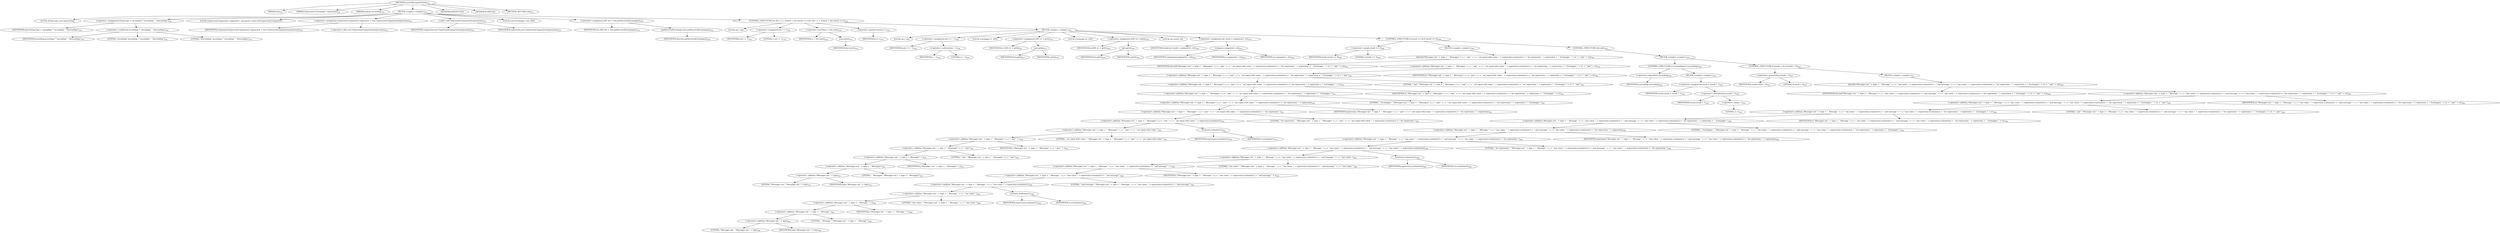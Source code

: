 digraph "assertMessagesSorted" {  
"865" [label = <(METHOD,assertMessagesSorted)<SUB>331</SUB>> ]
"52" [label = <(PARAM,this)<SUB>331</SUB>> ]
"866" [label = <(PARAM,Expression&lt;Exchange&gt; expression)<SUB>331</SUB>> ]
"867" [label = <(PARAM,boolean ascending)<SUB>331</SUB>> ]
"868" [label = <(BLOCK,&lt;empty&gt;,&lt;empty&gt;)<SUB>331</SUB>> ]
"869" [label = <(LOCAL,String type: java.lang.String)> ]
"870" [label = <(&lt;operator&gt;.assignment,String type = ascending ? &quot;ascending&quot; : &quot;descending&quot;)<SUB>332</SUB>> ]
"871" [label = <(IDENTIFIER,type,String type = ascending ? &quot;ascending&quot; : &quot;descending&quot;)<SUB>332</SUB>> ]
"872" [label = <(&lt;operator&gt;.conditional,ascending ? &quot;ascending&quot; : &quot;descending&quot;)<SUB>332</SUB>> ]
"873" [label = <(IDENTIFIER,ascending,ascending ? &quot;ascending&quot; : &quot;descending&quot;)<SUB>332</SUB>> ]
"874" [label = <(LITERAL,&quot;ascending&quot;,ascending ? &quot;ascending&quot; : &quot;descending&quot;)<SUB>332</SUB>> ]
"875" [label = <(LITERAL,&quot;descending&quot;,ascending ? &quot;ascending&quot; : &quot;descending&quot;)<SUB>332</SUB>> ]
"50" [label = <(LOCAL,ExpressionComparator comparator: org.apache.camel.util.ExpressionComparator)> ]
"876" [label = <(&lt;operator&gt;.assignment,ExpressionComparator comparator = new ExpressionComparator(expression))<SUB>333</SUB>> ]
"877" [label = <(IDENTIFIER,comparator,ExpressionComparator comparator = new ExpressionComparator(expression))<SUB>333</SUB>> ]
"878" [label = <(&lt;operator&gt;.alloc,new ExpressionComparator(expression))<SUB>333</SUB>> ]
"879" [label = <(&lt;init&gt;,new ExpressionComparator(expression))<SUB>333</SUB>> ]
"49" [label = <(IDENTIFIER,comparator,new ExpressionComparator(expression))<SUB>333</SUB>> ]
"880" [label = <(IDENTIFIER,expression,new ExpressionComparator(expression))<SUB>333</SUB>> ]
"881" [label = <(LOCAL,List&lt;Exchange&gt; list: ANY)> ]
"882" [label = <(&lt;operator&gt;.assignment,ANY list = this.getReceivedExchanges())<SUB>334</SUB>> ]
"883" [label = <(IDENTIFIER,list,ANY list = this.getReceivedExchanges())<SUB>334</SUB>> ]
"884" [label = <(getReceivedExchanges,this.getReceivedExchanges())<SUB>334</SUB>> ]
"51" [label = <(IDENTIFIER,this,this.getReceivedExchanges())<SUB>334</SUB>> ]
"885" [label = <(CONTROL_STRUCTURE,for (int i = 1; Some(i &lt; list.size()); i++),for (int i = 1; Some(i &lt; list.size()); i++))<SUB>335</SUB>> ]
"886" [label = <(LOCAL,int i: int)> ]
"887" [label = <(&lt;operator&gt;.assignment,int i = 1)<SUB>335</SUB>> ]
"888" [label = <(IDENTIFIER,i,int i = 1)<SUB>335</SUB>> ]
"889" [label = <(LITERAL,1,int i = 1)<SUB>335</SUB>> ]
"890" [label = <(&lt;operator&gt;.lessThan,i &lt; list.size())<SUB>335</SUB>> ]
"891" [label = <(IDENTIFIER,i,i &lt; list.size())<SUB>335</SUB>> ]
"892" [label = <(size,size())<SUB>335</SUB>> ]
"893" [label = <(IDENTIFIER,list,size())<SUB>335</SUB>> ]
"894" [label = <(&lt;operator&gt;.postIncrement,i++)<SUB>335</SUB>> ]
"895" [label = <(IDENTIFIER,i,i++)<SUB>335</SUB>> ]
"896" [label = <(BLOCK,&lt;empty&gt;,&lt;empty&gt;)<SUB>335</SUB>> ]
"897" [label = <(LOCAL,int j: int)> ]
"898" [label = <(&lt;operator&gt;.assignment,int j = i - 1)<SUB>336</SUB>> ]
"899" [label = <(IDENTIFIER,j,int j = i - 1)<SUB>336</SUB>> ]
"900" [label = <(&lt;operator&gt;.subtraction,i - 1)<SUB>336</SUB>> ]
"901" [label = <(IDENTIFIER,i,i - 1)<SUB>336</SUB>> ]
"902" [label = <(LITERAL,1,i - 1)<SUB>336</SUB>> ]
"903" [label = <(LOCAL,Exchange e1: ANY)> ]
"904" [label = <(&lt;operator&gt;.assignment,ANY e1 = get(j))<SUB>337</SUB>> ]
"905" [label = <(IDENTIFIER,e1,ANY e1 = get(j))<SUB>337</SUB>> ]
"906" [label = <(get,get(j))<SUB>337</SUB>> ]
"907" [label = <(IDENTIFIER,list,get(j))<SUB>337</SUB>> ]
"908" [label = <(IDENTIFIER,j,get(j))<SUB>337</SUB>> ]
"909" [label = <(LOCAL,Exchange e2: ANY)> ]
"910" [label = <(&lt;operator&gt;.assignment,ANY e2 = get(i))<SUB>338</SUB>> ]
"911" [label = <(IDENTIFIER,e2,ANY e2 = get(i))<SUB>338</SUB>> ]
"912" [label = <(get,get(i))<SUB>338</SUB>> ]
"913" [label = <(IDENTIFIER,list,get(i))<SUB>338</SUB>> ]
"914" [label = <(IDENTIFIER,i,get(i))<SUB>338</SUB>> ]
"915" [label = <(LOCAL,int result: int)> ]
"916" [label = <(&lt;operator&gt;.assignment,int result = compare(e1, e2))<SUB>339</SUB>> ]
"917" [label = <(IDENTIFIER,result,int result = compare(e1, e2))<SUB>339</SUB>> ]
"918" [label = <(compare,compare(e1, e2))<SUB>339</SUB>> ]
"919" [label = <(IDENTIFIER,comparator,compare(e1, e2))<SUB>339</SUB>> ]
"920" [label = <(IDENTIFIER,e1,compare(e1, e2))<SUB>339</SUB>> ]
"921" [label = <(IDENTIFIER,e2,compare(e1, e2))<SUB>339</SUB>> ]
"922" [label = <(CONTROL_STRUCTURE,if (result == 0),if (result == 0))<SUB>340</SUB>> ]
"923" [label = <(&lt;operator&gt;.equals,result == 0)<SUB>340</SUB>> ]
"924" [label = <(IDENTIFIER,result,result == 0)<SUB>340</SUB>> ]
"925" [label = <(LITERAL,0,result == 0)<SUB>340</SUB>> ]
"926" [label = <(BLOCK,&lt;empty&gt;,&lt;empty&gt;)<SUB>340</SUB>> ]
"927" [label = <(fail,fail(&quot;Messages not &quot; + type + &quot;. Messages&quot; + j + &quot; and &quot; + i + &quot; are equal with value: &quot; + expression.evaluate(e1) + &quot; for expression: &quot; + expression + &quot;. Exchanges: &quot; + e1 + &quot; and &quot; + e2))<SUB>341</SUB>> ]
"53" [label = <(IDENTIFIER,this,fail(&quot;Messages not &quot; + type + &quot;. Messages&quot; + j + &quot; and &quot; + i + &quot; are equal with value: &quot; + expression.evaluate(e1) + &quot; for expression: &quot; + expression + &quot;. Exchanges: &quot; + e1 + &quot; and &quot; + e2))<SUB>341</SUB>> ]
"928" [label = <(&lt;operator&gt;.addition,&quot;Messages not &quot; + type + &quot;. Messages&quot; + j + &quot; and &quot; + i + &quot; are equal with value: &quot; + expression.evaluate(e1) + &quot; for expression: &quot; + expression + &quot;. Exchanges: &quot; + e1 + &quot; and &quot; + e2)<SUB>341</SUB>> ]
"929" [label = <(&lt;operator&gt;.addition,&quot;Messages not &quot; + type + &quot;. Messages&quot; + j + &quot; and &quot; + i + &quot; are equal with value: &quot; + expression.evaluate(e1) + &quot; for expression: &quot; + expression + &quot;. Exchanges: &quot; + e1 + &quot; and &quot;)<SUB>341</SUB>> ]
"930" [label = <(&lt;operator&gt;.addition,&quot;Messages not &quot; + type + &quot;. Messages&quot; + j + &quot; and &quot; + i + &quot; are equal with value: &quot; + expression.evaluate(e1) + &quot; for expression: &quot; + expression + &quot;. Exchanges: &quot; + e1)<SUB>341</SUB>> ]
"931" [label = <(&lt;operator&gt;.addition,&quot;Messages not &quot; + type + &quot;. Messages&quot; + j + &quot; and &quot; + i + &quot; are equal with value: &quot; + expression.evaluate(e1) + &quot; for expression: &quot; + expression + &quot;. Exchanges: &quot;)<SUB>341</SUB>> ]
"932" [label = <(&lt;operator&gt;.addition,&quot;Messages not &quot; + type + &quot;. Messages&quot; + j + &quot; and &quot; + i + &quot; are equal with value: &quot; + expression.evaluate(e1) + &quot; for expression: &quot; + expression)<SUB>341</SUB>> ]
"933" [label = <(&lt;operator&gt;.addition,&quot;Messages not &quot; + type + &quot;. Messages&quot; + j + &quot; and &quot; + i + &quot; are equal with value: &quot; + expression.evaluate(e1) + &quot; for expression: &quot;)<SUB>341</SUB>> ]
"934" [label = <(&lt;operator&gt;.addition,&quot;Messages not &quot; + type + &quot;. Messages&quot; + j + &quot; and &quot; + i + &quot; are equal with value: &quot; + expression.evaluate(e1))<SUB>341</SUB>> ]
"935" [label = <(&lt;operator&gt;.addition,&quot;Messages not &quot; + type + &quot;. Messages&quot; + j + &quot; and &quot; + i + &quot; are equal with value: &quot;)<SUB>341</SUB>> ]
"936" [label = <(&lt;operator&gt;.addition,&quot;Messages not &quot; + type + &quot;. Messages&quot; + j + &quot; and &quot; + i)<SUB>341</SUB>> ]
"937" [label = <(&lt;operator&gt;.addition,&quot;Messages not &quot; + type + &quot;. Messages&quot; + j + &quot; and &quot;)<SUB>341</SUB>> ]
"938" [label = <(&lt;operator&gt;.addition,&quot;Messages not &quot; + type + &quot;. Messages&quot; + j)<SUB>341</SUB>> ]
"939" [label = <(&lt;operator&gt;.addition,&quot;Messages not &quot; + type + &quot;. Messages&quot;)<SUB>341</SUB>> ]
"940" [label = <(&lt;operator&gt;.addition,&quot;Messages not &quot; + type)<SUB>341</SUB>> ]
"941" [label = <(LITERAL,&quot;Messages not &quot;,&quot;Messages not &quot; + type)<SUB>341</SUB>> ]
"942" [label = <(IDENTIFIER,type,&quot;Messages not &quot; + type)<SUB>341</SUB>> ]
"943" [label = <(LITERAL,&quot;. Messages&quot;,&quot;Messages not &quot; + type + &quot;. Messages&quot;)<SUB>341</SUB>> ]
"944" [label = <(IDENTIFIER,j,&quot;Messages not &quot; + type + &quot;. Messages&quot; + j)<SUB>341</SUB>> ]
"945" [label = <(LITERAL,&quot; and &quot;,&quot;Messages not &quot; + type + &quot;. Messages&quot; + j + &quot; and &quot;)<SUB>341</SUB>> ]
"946" [label = <(IDENTIFIER,i,&quot;Messages not &quot; + type + &quot;. Messages&quot; + j + &quot; and &quot; + i)<SUB>341</SUB>> ]
"947" [label = <(LITERAL,&quot; are equal with value: &quot;,&quot;Messages not &quot; + type + &quot;. Messages&quot; + j + &quot; and &quot; + i + &quot; are equal with value: &quot;)<SUB>341</SUB>> ]
"948" [label = <(evaluate,evaluate(e1))<SUB>341</SUB>> ]
"949" [label = <(IDENTIFIER,expression,evaluate(e1))<SUB>341</SUB>> ]
"950" [label = <(IDENTIFIER,e1,evaluate(e1))<SUB>341</SUB>> ]
"951" [label = <(LITERAL,&quot; for expression: &quot;,&quot;Messages not &quot; + type + &quot;. Messages&quot; + j + &quot; and &quot; + i + &quot; are equal with value: &quot; + expression.evaluate(e1) + &quot; for expression: &quot;)<SUB>341</SUB>> ]
"952" [label = <(IDENTIFIER,expression,&quot;Messages not &quot; + type + &quot;. Messages&quot; + j + &quot; and &quot; + i + &quot; are equal with value: &quot; + expression.evaluate(e1) + &quot; for expression: &quot; + expression)<SUB>341</SUB>> ]
"953" [label = <(LITERAL,&quot;. Exchanges: &quot;,&quot;Messages not &quot; + type + &quot;. Messages&quot; + j + &quot; and &quot; + i + &quot; are equal with value: &quot; + expression.evaluate(e1) + &quot; for expression: &quot; + expression + &quot;. Exchanges: &quot;)<SUB>341</SUB>> ]
"954" [label = <(IDENTIFIER,e1,&quot;Messages not &quot; + type + &quot;. Messages&quot; + j + &quot; and &quot; + i + &quot; are equal with value: &quot; + expression.evaluate(e1) + &quot; for expression: &quot; + expression + &quot;. Exchanges: &quot; + e1)<SUB>341</SUB>> ]
"955" [label = <(LITERAL,&quot; and &quot;,&quot;Messages not &quot; + type + &quot;. Messages&quot; + j + &quot; and &quot; + i + &quot; are equal with value: &quot; + expression.evaluate(e1) + &quot; for expression: &quot; + expression + &quot;. Exchanges: &quot; + e1 + &quot; and &quot;)<SUB>341</SUB>> ]
"956" [label = <(IDENTIFIER,e2,&quot;Messages not &quot; + type + &quot;. Messages&quot; + j + &quot; and &quot; + i + &quot; are equal with value: &quot; + expression.evaluate(e1) + &quot; for expression: &quot; + expression + &quot;. Exchanges: &quot; + e1 + &quot; and &quot; + e2)<SUB>342</SUB>> ]
"957" [label = <(CONTROL_STRUCTURE,else,else)<SUB>343</SUB>> ]
"958" [label = <(BLOCK,&lt;empty&gt;,&lt;empty&gt;)<SUB>343</SUB>> ]
"959" [label = <(CONTROL_STRUCTURE,if (!ascending),if (!ascending))<SUB>344</SUB>> ]
"960" [label = <(&lt;operator&gt;.logicalNot,!ascending)<SUB>344</SUB>> ]
"961" [label = <(IDENTIFIER,ascending,!ascending)<SUB>344</SUB>> ]
"962" [label = <(BLOCK,&lt;empty&gt;,&lt;empty&gt;)<SUB>344</SUB>> ]
"963" [label = <(&lt;operator&gt;.assignment,result = result * -1)<SUB>345</SUB>> ]
"964" [label = <(IDENTIFIER,result,result = result * -1)<SUB>345</SUB>> ]
"965" [label = <(&lt;operator&gt;.multiplication,result * -1)<SUB>345</SUB>> ]
"966" [label = <(IDENTIFIER,result,result * -1)<SUB>345</SUB>> ]
"967" [label = <(&lt;operator&gt;.minus,-1)<SUB>345</SUB>> ]
"968" [label = <(LITERAL,1,-1)<SUB>345</SUB>> ]
"969" [label = <(CONTROL_STRUCTURE,if (result &gt; 0),if (result &gt; 0))<SUB>347</SUB>> ]
"970" [label = <(&lt;operator&gt;.greaterThan,result &gt; 0)<SUB>347</SUB>> ]
"971" [label = <(IDENTIFIER,result,result &gt; 0)<SUB>347</SUB>> ]
"972" [label = <(LITERAL,0,result &gt; 0)<SUB>347</SUB>> ]
"973" [label = <(BLOCK,&lt;empty&gt;,&lt;empty&gt;)<SUB>347</SUB>> ]
"974" [label = <(fail,fail(&quot;Messages not &quot; + type + &quot;. Message &quot; + j + &quot; has value: &quot; + expression.evaluate(e1) + &quot; and message &quot; + i + &quot; has value: &quot; + expression.evaluate(e2) + &quot; for expression: &quot; + expression + &quot;. Exchanges: &quot; + e1 + &quot; and &quot; + e2))<SUB>348</SUB>> ]
"54" [label = <(IDENTIFIER,this,fail(&quot;Messages not &quot; + type + &quot;. Message &quot; + j + &quot; has value: &quot; + expression.evaluate(e1) + &quot; and message &quot; + i + &quot; has value: &quot; + expression.evaluate(e2) + &quot; for expression: &quot; + expression + &quot;. Exchanges: &quot; + e1 + &quot; and &quot; + e2))<SUB>348</SUB>> ]
"975" [label = <(&lt;operator&gt;.addition,&quot;Messages not &quot; + type + &quot;. Message &quot; + j + &quot; has value: &quot; + expression.evaluate(e1) + &quot; and message &quot; + i + &quot; has value: &quot; + expression.evaluate(e2) + &quot; for expression: &quot; + expression + &quot;. Exchanges: &quot; + e1 + &quot; and &quot; + e2)<SUB>348</SUB>> ]
"976" [label = <(&lt;operator&gt;.addition,&quot;Messages not &quot; + type + &quot;. Message &quot; + j + &quot; has value: &quot; + expression.evaluate(e1) + &quot; and message &quot; + i + &quot; has value: &quot; + expression.evaluate(e2) + &quot; for expression: &quot; + expression + &quot;. Exchanges: &quot; + e1 + &quot; and &quot;)<SUB>348</SUB>> ]
"977" [label = <(&lt;operator&gt;.addition,&quot;Messages not &quot; + type + &quot;. Message &quot; + j + &quot; has value: &quot; + expression.evaluate(e1) + &quot; and message &quot; + i + &quot; has value: &quot; + expression.evaluate(e2) + &quot; for expression: &quot; + expression + &quot;. Exchanges: &quot; + e1)<SUB>348</SUB>> ]
"978" [label = <(&lt;operator&gt;.addition,&quot;Messages not &quot; + type + &quot;. Message &quot; + j + &quot; has value: &quot; + expression.evaluate(e1) + &quot; and message &quot; + i + &quot; has value: &quot; + expression.evaluate(e2) + &quot; for expression: &quot; + expression + &quot;. Exchanges: &quot;)<SUB>348</SUB>> ]
"979" [label = <(&lt;operator&gt;.addition,&quot;Messages not &quot; + type + &quot;. Message &quot; + j + &quot; has value: &quot; + expression.evaluate(e1) + &quot; and message &quot; + i + &quot; has value: &quot; + expression.evaluate(e2) + &quot; for expression: &quot; + expression)<SUB>348</SUB>> ]
"980" [label = <(&lt;operator&gt;.addition,&quot;Messages not &quot; + type + &quot;. Message &quot; + j + &quot; has value: &quot; + expression.evaluate(e1) + &quot; and message &quot; + i + &quot; has value: &quot; + expression.evaluate(e2) + &quot; for expression: &quot;)<SUB>348</SUB>> ]
"981" [label = <(&lt;operator&gt;.addition,&quot;Messages not &quot; + type + &quot;. Message &quot; + j + &quot; has value: &quot; + expression.evaluate(e1) + &quot; and message &quot; + i + &quot; has value: &quot; + expression.evaluate(e2))<SUB>348</SUB>> ]
"982" [label = <(&lt;operator&gt;.addition,&quot;Messages not &quot; + type + &quot;. Message &quot; + j + &quot; has value: &quot; + expression.evaluate(e1) + &quot; and message &quot; + i + &quot; has value: &quot;)<SUB>348</SUB>> ]
"983" [label = <(&lt;operator&gt;.addition,&quot;Messages not &quot; + type + &quot;. Message &quot; + j + &quot; has value: &quot; + expression.evaluate(e1) + &quot; and message &quot; + i)<SUB>348</SUB>> ]
"984" [label = <(&lt;operator&gt;.addition,&quot;Messages not &quot; + type + &quot;. Message &quot; + j + &quot; has value: &quot; + expression.evaluate(e1) + &quot; and message &quot;)<SUB>348</SUB>> ]
"985" [label = <(&lt;operator&gt;.addition,&quot;Messages not &quot; + type + &quot;. Message &quot; + j + &quot; has value: &quot; + expression.evaluate(e1))<SUB>348</SUB>> ]
"986" [label = <(&lt;operator&gt;.addition,&quot;Messages not &quot; + type + &quot;. Message &quot; + j + &quot; has value: &quot;)<SUB>348</SUB>> ]
"987" [label = <(&lt;operator&gt;.addition,&quot;Messages not &quot; + type + &quot;. Message &quot; + j)<SUB>348</SUB>> ]
"988" [label = <(&lt;operator&gt;.addition,&quot;Messages not &quot; + type + &quot;. Message &quot;)<SUB>348</SUB>> ]
"989" [label = <(&lt;operator&gt;.addition,&quot;Messages not &quot; + type)<SUB>348</SUB>> ]
"990" [label = <(LITERAL,&quot;Messages not &quot;,&quot;Messages not &quot; + type)<SUB>348</SUB>> ]
"991" [label = <(IDENTIFIER,type,&quot;Messages not &quot; + type)<SUB>348</SUB>> ]
"992" [label = <(LITERAL,&quot;. Message &quot;,&quot;Messages not &quot; + type + &quot;. Message &quot;)<SUB>348</SUB>> ]
"993" [label = <(IDENTIFIER,j,&quot;Messages not &quot; + type + &quot;. Message &quot; + j)<SUB>348</SUB>> ]
"994" [label = <(LITERAL,&quot; has value: &quot;,&quot;Messages not &quot; + type + &quot;. Message &quot; + j + &quot; has value: &quot;)<SUB>348</SUB>> ]
"995" [label = <(evaluate,evaluate(e1))<SUB>348</SUB>> ]
"996" [label = <(IDENTIFIER,expression,evaluate(e1))<SUB>348</SUB>> ]
"997" [label = <(IDENTIFIER,e1,evaluate(e1))<SUB>348</SUB>> ]
"998" [label = <(LITERAL,&quot; and message &quot;,&quot;Messages not &quot; + type + &quot;. Message &quot; + j + &quot; has value: &quot; + expression.evaluate(e1) + &quot; and message &quot;)<SUB>348</SUB>> ]
"999" [label = <(IDENTIFIER,i,&quot;Messages not &quot; + type + &quot;. Message &quot; + j + &quot; has value: &quot; + expression.evaluate(e1) + &quot; and message &quot; + i)<SUB>348</SUB>> ]
"1000" [label = <(LITERAL,&quot; has value: &quot;,&quot;Messages not &quot; + type + &quot;. Message &quot; + j + &quot; has value: &quot; + expression.evaluate(e1) + &quot; and message &quot; + i + &quot; has value: &quot;)<SUB>348</SUB>> ]
"1001" [label = <(evaluate,evaluate(e2))<SUB>348</SUB>> ]
"1002" [label = <(IDENTIFIER,expression,evaluate(e2))<SUB>348</SUB>> ]
"1003" [label = <(IDENTIFIER,e2,evaluate(e2))<SUB>348</SUB>> ]
"1004" [label = <(LITERAL,&quot; for expression: &quot;,&quot;Messages not &quot; + type + &quot;. Message &quot; + j + &quot; has value: &quot; + expression.evaluate(e1) + &quot; and message &quot; + i + &quot; has value: &quot; + expression.evaluate(e2) + &quot; for expression: &quot;)<SUB>348</SUB>> ]
"1005" [label = <(IDENTIFIER,expression,&quot;Messages not &quot; + type + &quot;. Message &quot; + j + &quot; has value: &quot; + expression.evaluate(e1) + &quot; and message &quot; + i + &quot; has value: &quot; + expression.evaluate(e2) + &quot; for expression: &quot; + expression)<SUB>349</SUB>> ]
"1006" [label = <(LITERAL,&quot;. Exchanges: &quot;,&quot;Messages not &quot; + type + &quot;. Message &quot; + j + &quot; has value: &quot; + expression.evaluate(e1) + &quot; and message &quot; + i + &quot; has value: &quot; + expression.evaluate(e2) + &quot; for expression: &quot; + expression + &quot;. Exchanges: &quot;)<SUB>349</SUB>> ]
"1007" [label = <(IDENTIFIER,e1,&quot;Messages not &quot; + type + &quot;. Message &quot; + j + &quot; has value: &quot; + expression.evaluate(e1) + &quot; and message &quot; + i + &quot; has value: &quot; + expression.evaluate(e2) + &quot; for expression: &quot; + expression + &quot;. Exchanges: &quot; + e1)<SUB>349</SUB>> ]
"1008" [label = <(LITERAL,&quot; and &quot;,&quot;Messages not &quot; + type + &quot;. Message &quot; + j + &quot; has value: &quot; + expression.evaluate(e1) + &quot; and message &quot; + i + &quot; has value: &quot; + expression.evaluate(e2) + &quot; for expression: &quot; + expression + &quot;. Exchanges: &quot; + e1 + &quot; and &quot;)<SUB>349</SUB>> ]
"1009" [label = <(IDENTIFIER,e2,&quot;Messages not &quot; + type + &quot;. Message &quot; + j + &quot; has value: &quot; + expression.evaluate(e1) + &quot; and message &quot; + i + &quot; has value: &quot; + expression.evaluate(e2) + &quot; for expression: &quot; + expression + &quot;. Exchanges: &quot; + e1 + &quot; and &quot; + e2)<SUB>349</SUB>> ]
"1010" [label = <(MODIFIER,PROTECTED)> ]
"1011" [label = <(MODIFIER,VIRTUAL)> ]
"1012" [label = <(METHOD_RETURN,void)<SUB>331</SUB>> ]
  "865" -> "52" 
  "865" -> "866" 
  "865" -> "867" 
  "865" -> "868" 
  "865" -> "1010" 
  "865" -> "1011" 
  "865" -> "1012" 
  "868" -> "869" 
  "868" -> "870" 
  "868" -> "50" 
  "868" -> "876" 
  "868" -> "879" 
  "868" -> "881" 
  "868" -> "882" 
  "868" -> "885" 
  "870" -> "871" 
  "870" -> "872" 
  "872" -> "873" 
  "872" -> "874" 
  "872" -> "875" 
  "876" -> "877" 
  "876" -> "878" 
  "879" -> "49" 
  "879" -> "880" 
  "882" -> "883" 
  "882" -> "884" 
  "884" -> "51" 
  "885" -> "886" 
  "885" -> "887" 
  "885" -> "890" 
  "885" -> "894" 
  "885" -> "896" 
  "887" -> "888" 
  "887" -> "889" 
  "890" -> "891" 
  "890" -> "892" 
  "892" -> "893" 
  "894" -> "895" 
  "896" -> "897" 
  "896" -> "898" 
  "896" -> "903" 
  "896" -> "904" 
  "896" -> "909" 
  "896" -> "910" 
  "896" -> "915" 
  "896" -> "916" 
  "896" -> "922" 
  "898" -> "899" 
  "898" -> "900" 
  "900" -> "901" 
  "900" -> "902" 
  "904" -> "905" 
  "904" -> "906" 
  "906" -> "907" 
  "906" -> "908" 
  "910" -> "911" 
  "910" -> "912" 
  "912" -> "913" 
  "912" -> "914" 
  "916" -> "917" 
  "916" -> "918" 
  "918" -> "919" 
  "918" -> "920" 
  "918" -> "921" 
  "922" -> "923" 
  "922" -> "926" 
  "922" -> "957" 
  "923" -> "924" 
  "923" -> "925" 
  "926" -> "927" 
  "927" -> "53" 
  "927" -> "928" 
  "928" -> "929" 
  "928" -> "956" 
  "929" -> "930" 
  "929" -> "955" 
  "930" -> "931" 
  "930" -> "954" 
  "931" -> "932" 
  "931" -> "953" 
  "932" -> "933" 
  "932" -> "952" 
  "933" -> "934" 
  "933" -> "951" 
  "934" -> "935" 
  "934" -> "948" 
  "935" -> "936" 
  "935" -> "947" 
  "936" -> "937" 
  "936" -> "946" 
  "937" -> "938" 
  "937" -> "945" 
  "938" -> "939" 
  "938" -> "944" 
  "939" -> "940" 
  "939" -> "943" 
  "940" -> "941" 
  "940" -> "942" 
  "948" -> "949" 
  "948" -> "950" 
  "957" -> "958" 
  "958" -> "959" 
  "958" -> "969" 
  "959" -> "960" 
  "959" -> "962" 
  "960" -> "961" 
  "962" -> "963" 
  "963" -> "964" 
  "963" -> "965" 
  "965" -> "966" 
  "965" -> "967" 
  "967" -> "968" 
  "969" -> "970" 
  "969" -> "973" 
  "970" -> "971" 
  "970" -> "972" 
  "973" -> "974" 
  "974" -> "54" 
  "974" -> "975" 
  "975" -> "976" 
  "975" -> "1009" 
  "976" -> "977" 
  "976" -> "1008" 
  "977" -> "978" 
  "977" -> "1007" 
  "978" -> "979" 
  "978" -> "1006" 
  "979" -> "980" 
  "979" -> "1005" 
  "980" -> "981" 
  "980" -> "1004" 
  "981" -> "982" 
  "981" -> "1001" 
  "982" -> "983" 
  "982" -> "1000" 
  "983" -> "984" 
  "983" -> "999" 
  "984" -> "985" 
  "984" -> "998" 
  "985" -> "986" 
  "985" -> "995" 
  "986" -> "987" 
  "986" -> "994" 
  "987" -> "988" 
  "987" -> "993" 
  "988" -> "989" 
  "988" -> "992" 
  "989" -> "990" 
  "989" -> "991" 
  "995" -> "996" 
  "995" -> "997" 
  "1001" -> "1002" 
  "1001" -> "1003" 
}
